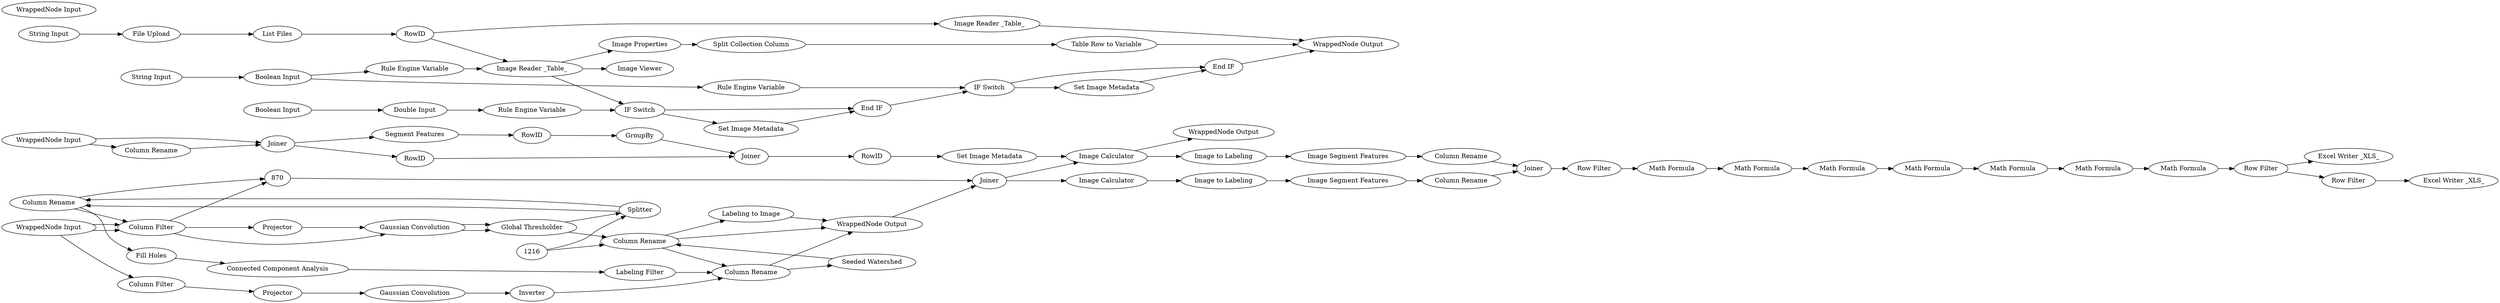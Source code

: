 digraph {
	844 [label="Image Calculator"]
	21 [label=Joiner]
	31 [label="Segment Features"]
	33 [label=GroupBy]
	34 [label=Joiner]
	438 [label="WrappedNode Input"]
	441 [label=RowID]
	840 [label="Set Image Metadata"]
	842 [label=RowID]
	843 [label="Column Rename"]
	844 [label="Image Calculator"]
	845 [label="WrappedNode Output"]
	846 [label=RowID]
	2 [label="File Upload"]
	35 [label="Image Properties"]
	36 [label="Split Collection Column"]
	37 [label="Table Row to Variable"]
	398 [label="String Input"]
	404 [label=RowID]
	1211 [label="List Files"]
	1214 [label="Image Reader _Table_"]
	1215 [label="WrappedNode Input"]
	1217 [label="Boolean Input"]
	1218 [label="Double Input"]
	1219 [label="Rule Engine Variable"]
	1220 [label="IF Switch"]
	1227 [label="Boolean Input"]
	1228 [label="Rule Engine Variable"]
	1229 [label="Set Image Metadata"]
	1230 [label="Rule Engine Variable"]
	1231 [label="IF Switch"]
	1232 [label="End IF"]
	1233 [label="End IF"]
	1234 [label="Set Image Metadata"]
	1235 [label="Image Reader _Table_"]
	1236 [label="WrappedNode Output"]
	1237 [label="Image Viewer"]
	1238 [label="String Input"]
	892 [label="Connected Component Analysis"]
	897 [label="Labeling Filter"]
	899 [label=Projector]
	900 [label="Seeded Watershed"]
	901 [label="Gaussian Convolution"]
	902 [label="Global Thresholder"]
	1269 [label="Labeling to Image"]
	1729 [label=Projector]
	1730 [label=Inverter]
	1773 [label="Gaussian Convolution"]
	1784 [label="Fill Holes"]
	1785 [label="WrappedNode Input"]
	1787 [label="Column Filter"]
	1788 [label="Column Filter"]
	1789 [label=Dilate]
	1790 [label=Dilate]
	1791 [label=Joiner]
	1792 [label="Column Rename"]
	1793 [label="WrappedNode Output"]
	1789 [label=Splitter]
	1790 [label="Column Rename"]
	1791 [label="Column Rename"]
	1792 [label=Splitter]
	901 [label="Gaussian Convolution"]
	902 [label="Global Thresholder"]
	1785 [label="WrappedNode Input"]
	1787 [label="Column Filter"]
	1792 [label="Column Rename"]
	1793 [label="WrappedNode Output"]
	1794 [label=Joiner]
	1801 [label="Image to Labeling"]
	1803 [label="Column Rename"]
	1808 [label="Image Calculator"]
	1809 [label="Image to Labeling"]
	1811 [label="Column Rename"]
	1812 [label="Row Filter"]
	1813 [label=Joiner]
	1814 [label="Math Formula"]
	1816 [label="Excel Writer _XLS_"]
	1817 [label="Row Filter"]
	1818 [label="Image Segment Features"]
	1819 [label="Row Filter"]
	1822 [label="Excel Writer _XLS_"]
	1824 [label="Image Segment Features"]
	1831 [label="Math Formula"]
	1832 [label="Math Formula"]
	1833 [label="Math Formula"]
	1834 [label="Math Formula"]
	1835 [label="Math Formula"]
	1836 [label="Math Formula"]
	21 -> 31
	21 -> 846
	31 -> 842
	33 -> 34
	34 -> 441
	438 -> 21
	438 -> 843
	441 -> 840
	840 -> 844
	842 -> 33
	843 -> 21
	844 -> 845
	846 -> 34
	2 -> 1211
	35 -> 36
	36 -> 37
	37 -> 1236
	398 -> 2
	404 -> 1235
	404 -> 1214
	1211 -> 404
	1214 -> 35
	1214 -> 1237
	1214 -> 1220
	1217 -> 1218
	1218 -> 1219
	1219 -> 1220
	1220 -> 1232
	1220 -> 1234
	1227 -> 1230
	1227 -> 1228
	1228 -> 1214
	1229 -> 1233
	1230 -> 1231
	1231 -> 1229
	1231 -> 1233
	1232 -> 1231
	1233 -> 1236
	1234 -> 1232
	1235 -> 1236
	1238 -> 1227
	892 -> 897
	897 -> 1791
	899 -> 901
	900 -> 1792
	901 -> 902
	902 -> 1789
	1269 -> 1793
	1729 -> 1773
	1730 -> 1791
	1773 -> 1730
	1784 -> 892
	1785 -> 1787
	1785 -> 1788
	1787 -> 899
	1788 -> 1729
	1789 -> 1790
	1790 -> 1784
	1791 -> 900
	1792 -> 1269
	901 -> 902
	902 -> 1792
	1785 -> 1787
	1787 -> 901
	1792 -> 1793
	844 -> 1801
	870 -> 1794
	1216 -> 1792
	1216 -> 1789
	1787 -> 870
	1789 -> 1790
	1790 -> 1787
	1790 -> 870
	1791 -> 1793
	1792 -> 1791
	1793 -> 1794
	1794 -> 844
	1794 -> 1808
	1801 -> 1818
	1803 -> 1813
	1808 -> 1809
	1809 -> 1824
	1811 -> 1813
	1812 -> 1814
	1813 -> 1812
	1814 -> 1835
	1817 -> 1816
	1817 -> 1819
	1818 -> 1803
	1819 -> 1822
	1824 -> 1811
	1831 -> 1832
	1832 -> 1817
	1833 -> 1836
	1834 -> 1833
	1835 -> 1834
	1836 -> 1831
	rankdir=LR
}
